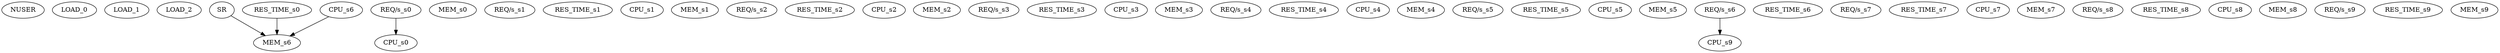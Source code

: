 strict digraph "" {
	NUSER;
	LOAD_0;
	LOAD_1;
	LOAD_2;
	SR -> MEM_s6;
	"REQ/s_s0" -> CPU_s0;
	RES_TIME_s0 -> MEM_s6;
	MEM_s0;
	"REQ/s_s1";
	RES_TIME_s1;
	CPU_s1;
	MEM_s1;
	"REQ/s_s2";
	RES_TIME_s2;
	CPU_s2;
	MEM_s2;
	"REQ/s_s3";
	RES_TIME_s3;
	CPU_s3;
	MEM_s3;
	"REQ/s_s4";
	RES_TIME_s4;
	CPU_s4;
	MEM_s4;
	"REQ/s_s5";
	RES_TIME_s5;
	CPU_s5;
	MEM_s5;
	"REQ/s_s6" -> CPU_s9;
	RES_TIME_s6;
	CPU_s6 -> MEM_s6;
	"REQ/s_s7";
	RES_TIME_s7;
	CPU_s7;
	MEM_s7;
	"REQ/s_s8";
	RES_TIME_s8;
	CPU_s8;
	MEM_s8;
	"REQ/s_s9";
	RES_TIME_s9;
	MEM_s9;
}
